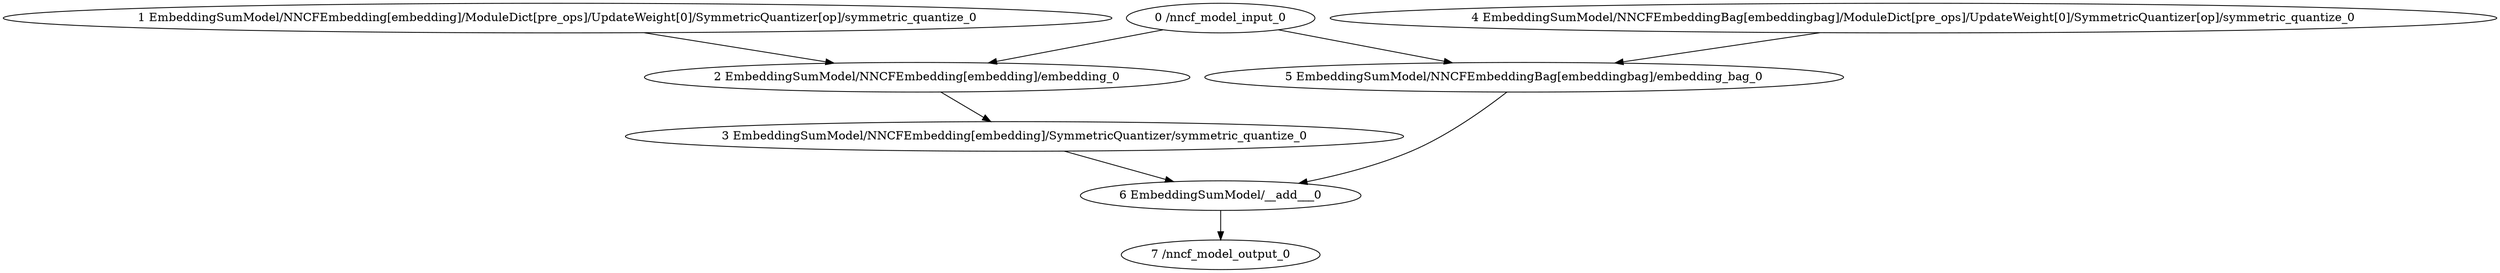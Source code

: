 strict digraph  {
"0 /nncf_model_input_0" [id=0, type=nncf_model_input];
"1 EmbeddingSumModel/NNCFEmbedding[embedding]/ModuleDict[pre_ops]/UpdateWeight[0]/SymmetricQuantizer[op]/symmetric_quantize_0" [id=1, type=symmetric_quantize];
"2 EmbeddingSumModel/NNCFEmbedding[embedding]/embedding_0" [id=2, type=embedding];
"3 EmbeddingSumModel/NNCFEmbedding[embedding]/SymmetricQuantizer/symmetric_quantize_0" [id=3, type=symmetric_quantize];
"4 EmbeddingSumModel/NNCFEmbeddingBag[embeddingbag]/ModuleDict[pre_ops]/UpdateWeight[0]/SymmetricQuantizer[op]/symmetric_quantize_0" [id=4, type=symmetric_quantize];
"5 EmbeddingSumModel/NNCFEmbeddingBag[embeddingbag]/embedding_bag_0" [id=5, type=embedding_bag];
"6 EmbeddingSumModel/__add___0" [id=6, type=__add__];
"7 /nncf_model_output_0" [id=7, type=nncf_model_output];
"0 /nncf_model_input_0" -> "2 EmbeddingSumModel/NNCFEmbedding[embedding]/embedding_0";
"0 /nncf_model_input_0" -> "5 EmbeddingSumModel/NNCFEmbeddingBag[embeddingbag]/embedding_bag_0";
"1 EmbeddingSumModel/NNCFEmbedding[embedding]/ModuleDict[pre_ops]/UpdateWeight[0]/SymmetricQuantizer[op]/symmetric_quantize_0" -> "2 EmbeddingSumModel/NNCFEmbedding[embedding]/embedding_0";
"2 EmbeddingSumModel/NNCFEmbedding[embedding]/embedding_0" -> "3 EmbeddingSumModel/NNCFEmbedding[embedding]/SymmetricQuantizer/symmetric_quantize_0";
"3 EmbeddingSumModel/NNCFEmbedding[embedding]/SymmetricQuantizer/symmetric_quantize_0" -> "6 EmbeddingSumModel/__add___0";
"4 EmbeddingSumModel/NNCFEmbeddingBag[embeddingbag]/ModuleDict[pre_ops]/UpdateWeight[0]/SymmetricQuantizer[op]/symmetric_quantize_0" -> "5 EmbeddingSumModel/NNCFEmbeddingBag[embeddingbag]/embedding_bag_0";
"5 EmbeddingSumModel/NNCFEmbeddingBag[embeddingbag]/embedding_bag_0" -> "6 EmbeddingSumModel/__add___0";
"6 EmbeddingSumModel/__add___0" -> "7 /nncf_model_output_0";
}
